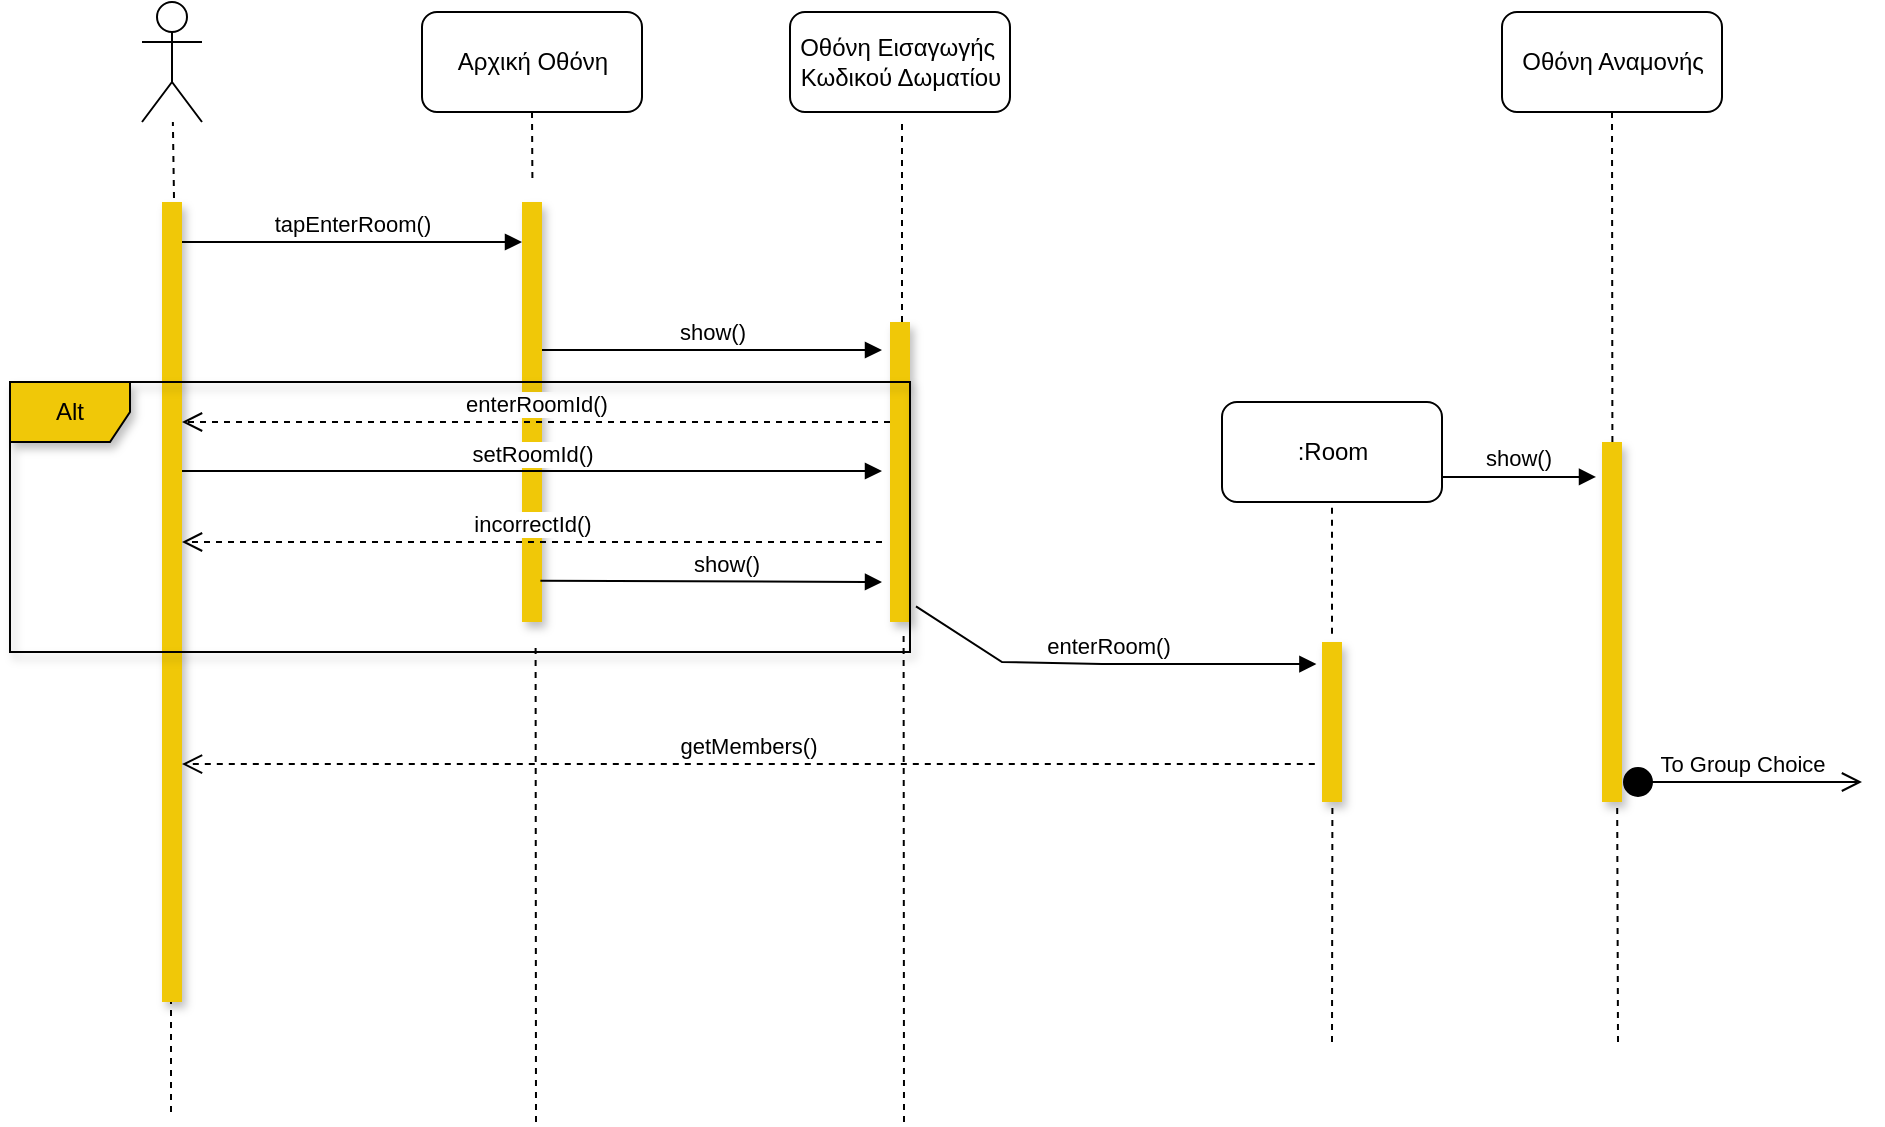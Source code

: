 <mxfile version="18.0.3" type="device"><diagram id="nGH1iRxEBhMRE1kEigb5" name="Page-1"><mxGraphModel dx="1038" dy="579" grid="1" gridSize="10" guides="1" tooltips="1" connect="1" arrows="1" fold="1" page="1" pageScale="1" pageWidth="1169" pageHeight="827" math="0" shadow="0"><root><mxCell id="0"/><mxCell id="1" parent="0"/><mxCell id="WHAknwZfYUfg1AYt9ADG-1" value="" style="shape=umlActor;verticalLabelPosition=bottom;verticalAlign=top;html=1;" vertex="1" parent="1"><mxGeometry x="90" y="40" width="30" height="60" as="geometry"/></mxCell><mxCell id="WHAknwZfYUfg1AYt9ADG-2" value="" style="html=1;points=[];perimeter=orthogonalPerimeter;fillColor=#F0C808;strokeColor=none;rounded=0;shadow=1;" vertex="1" parent="1"><mxGeometry x="100" y="140" width="10" height="400" as="geometry"/></mxCell><mxCell id="WHAknwZfYUfg1AYt9ADG-5" value="" style="endArrow=none;dashed=1;html=1;rounded=0;exitX=0.6;exitY=-0.005;exitDx=0;exitDy=0;exitPerimeter=0;" edge="1" parent="1" source="WHAknwZfYUfg1AYt9ADG-2" target="WHAknwZfYUfg1AYt9ADG-1"><mxGeometry width="50" height="50" relative="1" as="geometry"><mxPoint x="390" y="320" as="sourcePoint"/><mxPoint x="100" y="130" as="targetPoint"/></mxGeometry></mxCell><mxCell id="WHAknwZfYUfg1AYt9ADG-9" value="Αρχική Οθόνη" style="html=1;fillColor=#FFFFFF;rounded=1;glass=0;shadow=0;sketch=0;" vertex="1" parent="1"><mxGeometry x="230" y="45" width="110" height="50" as="geometry"/></mxCell><mxCell id="WHAknwZfYUfg1AYt9ADG-11" value="" style="html=1;points=[];perimeter=orthogonalPerimeter;rounded=0;shadow=1;glass=0;sketch=0;fillColor=#F0C808;strokeColor=none;" vertex="1" parent="1"><mxGeometry x="280" y="140" width="10" height="210" as="geometry"/></mxCell><mxCell id="WHAknwZfYUfg1AYt9ADG-13" value="" style="endArrow=none;dashed=1;html=1;rounded=0;entryX=0.5;entryY=1;entryDx=0;entryDy=0;exitX=0.52;exitY=-0.057;exitDx=0;exitDy=0;exitPerimeter=0;" edge="1" parent="1" source="WHAknwZfYUfg1AYt9ADG-11" target="WHAknwZfYUfg1AYt9ADG-9"><mxGeometry width="50" height="50" relative="1" as="geometry"><mxPoint x="250" y="150" as="sourcePoint"/><mxPoint x="300" y="100" as="targetPoint"/></mxGeometry></mxCell><mxCell id="WHAknwZfYUfg1AYt9ADG-14" value="Οθόνη Εισαγωγής&amp;nbsp;&lt;br&gt;Κωδικού Δωματίου" style="html=1;rounded=1;shadow=0;glass=0;sketch=0;fillColor=#FFFFFF;" vertex="1" parent="1"><mxGeometry x="414" y="45" width="110" height="50" as="geometry"/></mxCell><mxCell id="WHAknwZfYUfg1AYt9ADG-15" value="" style="html=1;points=[];perimeter=orthogonalPerimeter;rounded=0;shadow=1;glass=0;sketch=0;fillColor=#F0C808;strokeColor=none;" vertex="1" parent="1"><mxGeometry x="464" y="200" width="10" height="150" as="geometry"/></mxCell><mxCell id="WHAknwZfYUfg1AYt9ADG-16" value="" style="endArrow=none;dashed=1;html=1;rounded=0;" edge="1" parent="1"><mxGeometry width="50" height="50" relative="1" as="geometry"><mxPoint x="470" y="200" as="sourcePoint"/><mxPoint x="470" y="100" as="targetPoint"/></mxGeometry></mxCell><mxCell id="WHAknwZfYUfg1AYt9ADG-17" value=":Room" style="html=1;rounded=1;shadow=0;glass=0;sketch=0;fillColor=#FFFFFF;" vertex="1" parent="1"><mxGeometry x="630" y="240" width="110" height="50" as="geometry"/></mxCell><mxCell id="WHAknwZfYUfg1AYt9ADG-18" value="tapEnterRoom()" style="html=1;verticalAlign=bottom;endArrow=block;rounded=0;" edge="1" parent="1"><mxGeometry width="80" relative="1" as="geometry"><mxPoint x="110" y="160" as="sourcePoint"/><mxPoint x="280" y="160" as="targetPoint"/></mxGeometry></mxCell><mxCell id="WHAknwZfYUfg1AYt9ADG-20" value="show()" style="html=1;verticalAlign=bottom;endArrow=block;rounded=0;" edge="1" parent="1"><mxGeometry width="80" relative="1" as="geometry"><mxPoint x="290" y="214" as="sourcePoint"/><mxPoint x="460" y="214" as="targetPoint"/></mxGeometry></mxCell><mxCell id="WHAknwZfYUfg1AYt9ADG-21" value="enterRoomId()" style="html=1;verticalAlign=bottom;endArrow=open;dashed=1;endSize=8;rounded=0;" edge="1" parent="1"><mxGeometry relative="1" as="geometry"><mxPoint x="464" y="250" as="sourcePoint"/><mxPoint x="110" y="250" as="targetPoint"/></mxGeometry></mxCell><mxCell id="WHAknwZfYUfg1AYt9ADG-22" value="setRoomId()" style="html=1;verticalAlign=bottom;endArrow=block;rounded=0;" edge="1" parent="1"><mxGeometry width="80" relative="1" as="geometry"><mxPoint x="110" y="274.5" as="sourcePoint"/><mxPoint x="460" y="274.5" as="targetPoint"/></mxGeometry></mxCell><mxCell id="WHAknwZfYUfg1AYt9ADG-23" value="" style="endArrow=none;dashed=1;html=1;rounded=0;entryX=0.68;entryY=1.048;entryDx=0;entryDy=0;entryPerimeter=0;" edge="1" parent="1" target="WHAknwZfYUfg1AYt9ADG-11"><mxGeometry width="50" height="50" relative="1" as="geometry"><mxPoint x="287" y="600" as="sourcePoint"/><mxPoint x="285" y="230" as="targetPoint"/></mxGeometry></mxCell><mxCell id="WHAknwZfYUfg1AYt9ADG-24" value="" style="endArrow=none;dashed=1;html=1;rounded=0;entryX=0.68;entryY=1.038;entryDx=0;entryDy=0;entryPerimeter=0;" edge="1" parent="1" target="WHAknwZfYUfg1AYt9ADG-15"><mxGeometry width="50" height="50" relative="1" as="geometry"><mxPoint x="471" y="600" as="sourcePoint"/><mxPoint x="470" y="310" as="targetPoint"/></mxGeometry></mxCell><mxCell id="WHAknwZfYUfg1AYt9ADG-25" value="" style="endArrow=none;dashed=1;html=1;rounded=0;" edge="1" parent="1"><mxGeometry width="50" height="50" relative="1" as="geometry"><mxPoint x="104.5" y="595" as="sourcePoint"/><mxPoint x="104.5" y="540" as="targetPoint"/></mxGeometry></mxCell><mxCell id="WHAknwZfYUfg1AYt9ADG-26" value="Οθόνη Αναμονής" style="html=1;rounded=1;shadow=0;glass=0;sketch=0;fillColor=#FFFFFF;" vertex="1" parent="1"><mxGeometry x="770" y="45" width="110" height="50" as="geometry"/></mxCell><mxCell id="WHAknwZfYUfg1AYt9ADG-27" value="enterRoom()" style="html=1;verticalAlign=bottom;endArrow=block;rounded=0;exitX=1.3;exitY=0.948;exitDx=0;exitDy=0;exitPerimeter=0;entryX=-0.28;entryY=0.138;entryDx=0;entryDy=0;entryPerimeter=0;" edge="1" parent="1" source="WHAknwZfYUfg1AYt9ADG-15" target="WHAknwZfYUfg1AYt9ADG-32"><mxGeometry width="80" relative="1" as="geometry"><mxPoint x="480" y="265" as="sourcePoint"/><mxPoint x="610" y="265" as="targetPoint"/><Array as="points"><mxPoint x="520" y="370"/><mxPoint x="570" y="371"/></Array></mxGeometry></mxCell><mxCell id="WHAknwZfYUfg1AYt9ADG-28" value="" style="html=1;points=[];perimeter=orthogonalPerimeter;rounded=0;shadow=1;glass=0;sketch=0;fillColor=#F0C808;strokeColor=none;" vertex="1" parent="1"><mxGeometry x="820" y="260" width="10" height="180" as="geometry"/></mxCell><mxCell id="WHAknwZfYUfg1AYt9ADG-29" value="" style="endArrow=none;dashed=1;html=1;rounded=0;exitX=0.52;exitY=0;exitDx=0;exitDy=0;exitPerimeter=0;entryX=0.5;entryY=1;entryDx=0;entryDy=0;" edge="1" parent="1" source="WHAknwZfYUfg1AYt9ADG-28" target="WHAknwZfYUfg1AYt9ADG-26"><mxGeometry width="50" height="50" relative="1" as="geometry"><mxPoint x="780" y="160" as="sourcePoint"/><mxPoint x="825" y="100" as="targetPoint"/></mxGeometry></mxCell><mxCell id="WHAknwZfYUfg1AYt9ADG-30" value="show()" style="html=1;verticalAlign=bottom;endArrow=block;rounded=0;exitX=1;exitY=0.75;exitDx=0;exitDy=0;entryX=-0.3;entryY=0.097;entryDx=0;entryDy=0;entryPerimeter=0;" edge="1" parent="1" source="WHAknwZfYUfg1AYt9ADG-17" target="WHAknwZfYUfg1AYt9ADG-28"><mxGeometry width="80" relative="1" as="geometry"><mxPoint x="740" y="264.5" as="sourcePoint"/><mxPoint x="820" y="264.5" as="targetPoint"/></mxGeometry></mxCell><mxCell id="WHAknwZfYUfg1AYt9ADG-31" value="" style="endArrow=none;dashed=1;html=1;rounded=0;entryX=0.76;entryY=1.016;entryDx=0;entryDy=0;entryPerimeter=0;" edge="1" parent="1" target="WHAknwZfYUfg1AYt9ADG-28"><mxGeometry width="50" height="50" relative="1" as="geometry"><mxPoint x="828" y="560" as="sourcePoint"/><mxPoint x="830" y="330" as="targetPoint"/></mxGeometry></mxCell><mxCell id="WHAknwZfYUfg1AYt9ADG-32" value="" style="html=1;points=[];perimeter=orthogonalPerimeter;rounded=0;shadow=1;glass=0;sketch=0;fillColor=#F0C808;strokeColor=none;" vertex="1" parent="1"><mxGeometry x="680" y="360" width="10" height="80" as="geometry"/></mxCell><mxCell id="WHAknwZfYUfg1AYt9ADG-33" value="" style="endArrow=none;dashed=1;html=1;rounded=0;entryX=0.5;entryY=1;entryDx=0;entryDy=0;exitX=0.5;exitY=-0.052;exitDx=0;exitDy=0;exitPerimeter=0;" edge="1" parent="1" source="WHAknwZfYUfg1AYt9ADG-32" target="WHAknwZfYUfg1AYt9ADG-17"><mxGeometry width="50" height="50" relative="1" as="geometry"><mxPoint x="685" y="330" as="sourcePoint"/><mxPoint x="690" y="290" as="targetPoint"/></mxGeometry></mxCell><mxCell id="WHAknwZfYUfg1AYt9ADG-34" value="" style="endArrow=none;dashed=1;html=1;rounded=0;entryX=0.52;entryY=1.033;entryDx=0;entryDy=0;entryPerimeter=0;" edge="1" parent="1" target="WHAknwZfYUfg1AYt9ADG-32"><mxGeometry width="50" height="50" relative="1" as="geometry"><mxPoint x="685" y="560" as="sourcePoint"/><mxPoint x="690" y="430" as="targetPoint"/></mxGeometry></mxCell><mxCell id="WHAknwZfYUfg1AYt9ADG-35" value="To Group Choice" style="html=1;verticalAlign=bottom;startArrow=circle;startFill=1;endArrow=open;startSize=6;endSize=8;rounded=0;" edge="1" parent="1"><mxGeometry width="80" relative="1" as="geometry"><mxPoint x="830" y="430" as="sourcePoint"/><mxPoint x="950" y="430" as="targetPoint"/><Array as="points"><mxPoint x="890" y="430"/></Array><mxPoint as="offset"/></mxGeometry></mxCell><mxCell id="WHAknwZfYUfg1AYt9ADG-38" value="getMembers()" style="html=1;verticalAlign=bottom;endArrow=open;dashed=1;endSize=8;rounded=0;exitX=-0.36;exitY=0.763;exitDx=0;exitDy=0;exitPerimeter=0;" edge="1" parent="1" source="WHAknwZfYUfg1AYt9ADG-32" target="WHAknwZfYUfg1AYt9ADG-2"><mxGeometry relative="1" as="geometry"><mxPoint x="680" y="369.5" as="sourcePoint"/><mxPoint x="110" y="370" as="targetPoint"/></mxGeometry></mxCell><mxCell id="WHAknwZfYUfg1AYt9ADG-39" value="Alt" style="shape=umlFrame;whiteSpace=wrap;html=1;rounded=0;shadow=1;glass=0;sketch=0;fillColor=#F0C808;" vertex="1" parent="1"><mxGeometry x="24" y="230" width="450" height="135" as="geometry"/></mxCell><mxCell id="WHAknwZfYUfg1AYt9ADG-41" value="incorrectId()" style="html=1;verticalAlign=bottom;endArrow=open;dashed=1;endSize=8;rounded=0;" edge="1" parent="1" target="WHAknwZfYUfg1AYt9ADG-2"><mxGeometry relative="1" as="geometry"><mxPoint x="460" y="310" as="sourcePoint"/><mxPoint x="380" y="290" as="targetPoint"/></mxGeometry></mxCell><mxCell id="WHAknwZfYUfg1AYt9ADG-42" value="show()" style="html=1;verticalAlign=bottom;endArrow=block;rounded=0;exitX=0.92;exitY=0.902;exitDx=0;exitDy=0;exitPerimeter=0;" edge="1" parent="1" source="WHAknwZfYUfg1AYt9ADG-11"><mxGeometry x="0.086" width="80" relative="1" as="geometry"><mxPoint x="300" y="330" as="sourcePoint"/><mxPoint x="460" y="330" as="targetPoint"/><Array as="points"/><mxPoint as="offset"/></mxGeometry></mxCell></root></mxGraphModel></diagram></mxfile>